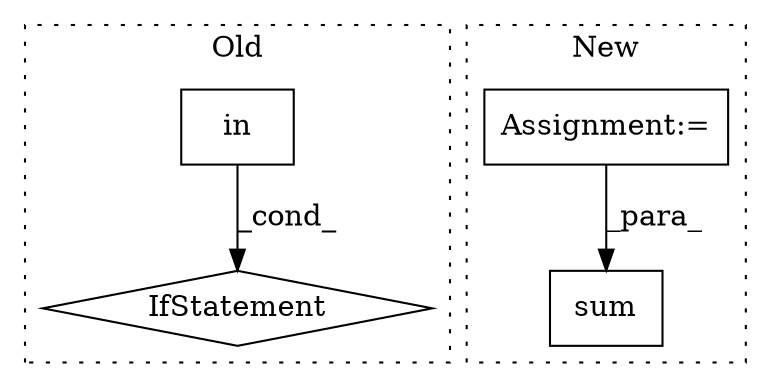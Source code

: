 digraph G {
subgraph cluster0 {
1 [label="in" a="105" s="3813" l="25" shape="box"];
3 [label="IfStatement" a="25" s="3797,3838" l="16,2" shape="diamond"];
label = "Old";
style="dotted";
}
subgraph cluster1 {
2 [label="sum" a="32" s="3543,3558" l="4,1" shape="box"];
4 [label="Assignment:=" a="7" s="3490" l="1" shape="box"];
label = "New";
style="dotted";
}
1 -> 3 [label="_cond_"];
4 -> 2 [label="_para_"];
}